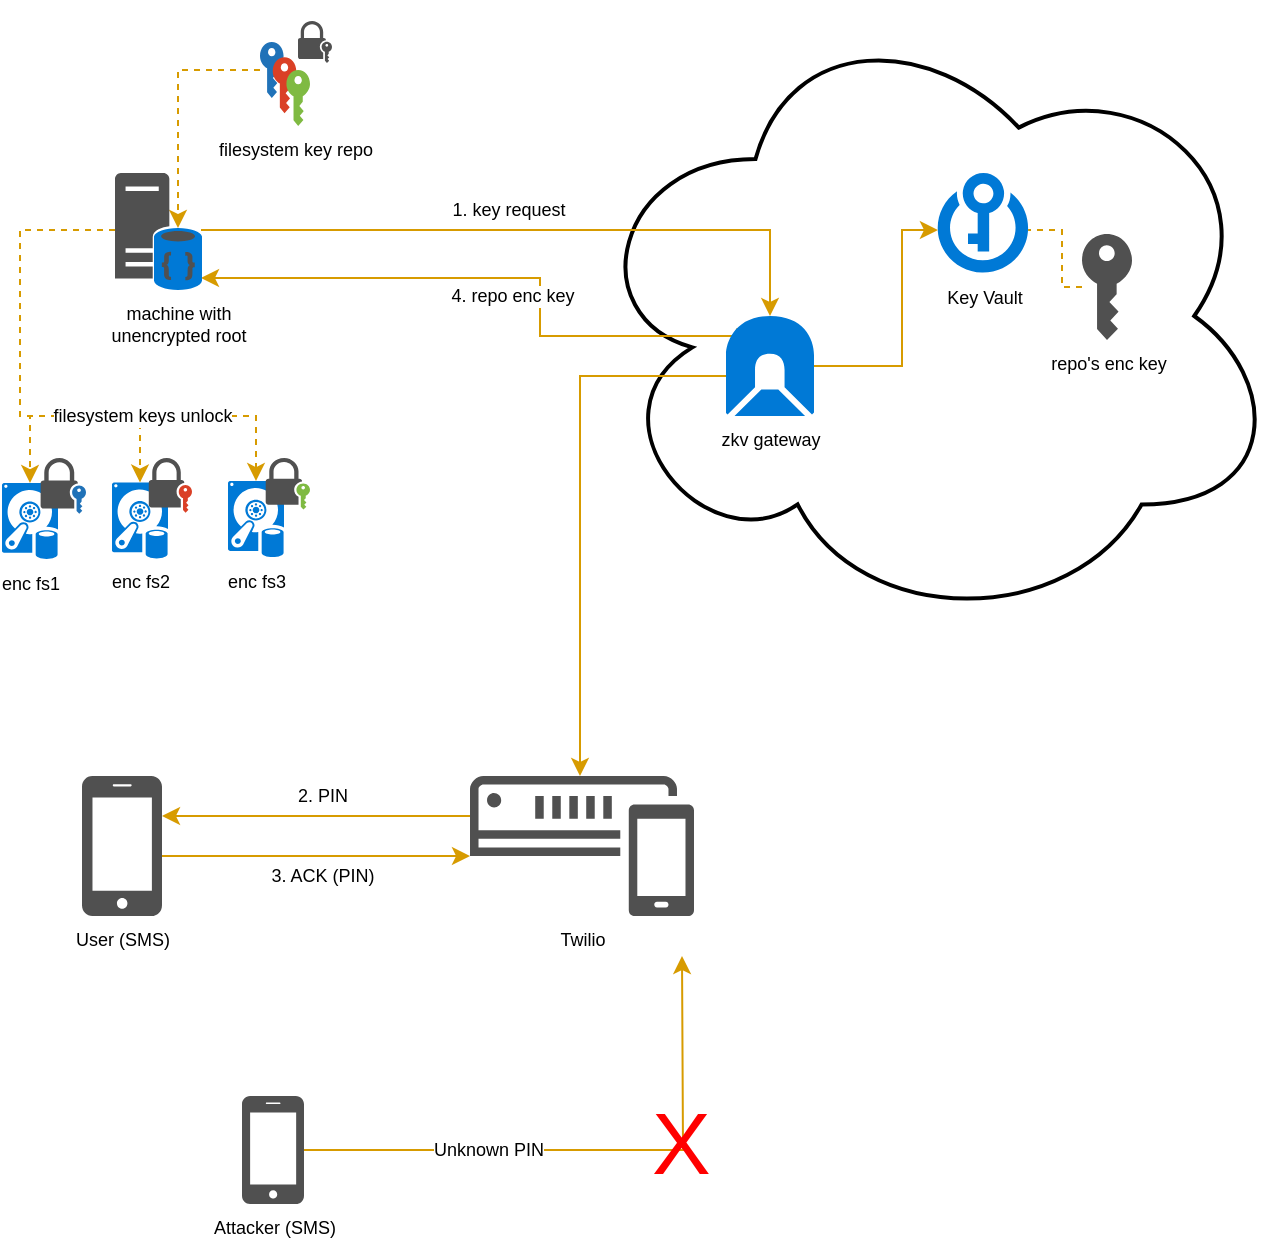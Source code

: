 <mxfile version="10.6.0"><diagram id="X28V9Ycl_qTS0f7XcTBj" name="Page-1"><mxGraphModel dx="1158" dy="699" grid="1" gridSize="10" guides="1" tooltips="1" connect="1" arrows="1" fold="1" page="1" pageScale="1" pageWidth="850" pageHeight="1100" math="0" shadow="0"><root><mxCell id="0"/><mxCell id="1" parent="0"/><mxCell id="f-9wqJFVJlArqQs5C_9P-1" value="" style="ellipse;shape=cloud;strokeWidth=2;fontSize=14;whiteSpace=wrap;html=1;align=center;fillColor=#FFFFFF;" vertex="1" parent="1"><mxGeometry x="409" y="330" width="351" height="314" as="geometry"/></mxCell><mxCell id="f-9wqJFVJlArqQs5C_9P-2" value="" style="group" vertex="1" connectable="0" parent="1"><mxGeometry x="120" y="558" width="40" height="50" as="geometry"/></mxCell><mxCell id="f-9wqJFVJlArqQs5C_9P-3" value="enc fs1" style="shadow=0;dashed=0;html=1;strokeColor=none;fillColor=#0079D6;labelPosition=center;verticalLabelPosition=bottom;verticalAlign=top;align=center;shape=mxgraph.azure.vhd_data_disk;fontSize=9;" vertex="1" parent="f-9wqJFVJlArqQs5C_9P-2"><mxGeometry y="12.509" width="28" height="38" as="geometry"/></mxCell><mxCell id="f-9wqJFVJlArqQs5C_9P-4" value="" style="shadow=0;dashed=0;html=1;strokeColor=none;fillColor=#505050;labelPosition=center;verticalLabelPosition=bottom;verticalAlign=top;outlineConnect=0;align=center;shape=mxgraph.office.security.lock_with_key_security_blue;fontSize=9;" vertex="1" parent="f-9wqJFVJlArqQs5C_9P-2"><mxGeometry x="19.31" width="22.69" height="27.906" as="geometry"/></mxCell><mxCell id="f-9wqJFVJlArqQs5C_9P-5" value="Key Vault" style="shadow=0;dashed=0;html=1;strokeColor=none;labelPosition=center;verticalLabelPosition=bottom;verticalAlign=top;align=center;shape=mxgraph.mscae.cloud.key_vault;fillColor=#0079D6;fontSize=9;" vertex="1" parent="1"><mxGeometry x="586" y="415.5" width="49" height="50" as="geometry"/></mxCell><mxCell id="f-9wqJFVJlArqQs5C_9P-6" style="edgeStyle=orthogonalEdgeStyle;rounded=0;html=1;jettySize=auto;orthogonalLoop=1;fontSize=9;strokeColor=#d79b00;fillColor=#ffe6cc;" edge="1" parent="1" source="f-9wqJFVJlArqQs5C_9P-8" target="f-9wqJFVJlArqQs5C_9P-11"><mxGeometry relative="1" as="geometry"><Array as="points"><mxPoint x="409" y="517"/></Array></mxGeometry></mxCell><mxCell id="f-9wqJFVJlArqQs5C_9P-7" value="4. repo enc key" style="edgeStyle=orthogonalEdgeStyle;rounded=0;html=1;exitX=0.13;exitY=0.12;exitPerimeter=0;jettySize=auto;orthogonalLoop=1;fontSize=9;fontColor=#000000;strokeColor=#d79b00;fillColor=#ffe6cc;" edge="1" parent="1" source="f-9wqJFVJlArqQs5C_9P-8" target="f-9wqJFVJlArqQs5C_9P-39"><mxGeometry x="-0.035" y="9" relative="1" as="geometry"><mxPoint x="269" y="457" as="targetPoint"/><Array as="points"><mxPoint x="389" y="497"/><mxPoint x="389" y="468"/></Array><mxPoint as="offset"/></mxGeometry></mxCell><mxCell id="f-9wqJFVJlArqQs5C_9P-41" style="edgeStyle=orthogonalEdgeStyle;rounded=0;orthogonalLoop=1;jettySize=auto;html=1;entryX=0.04;entryY=0.57;entryDx=0;entryDy=0;entryPerimeter=0;fillColor=#ffe6cc;strokeColor=#d79b00;" edge="1" parent="1" source="f-9wqJFVJlArqQs5C_9P-8" target="f-9wqJFVJlArqQs5C_9P-5"><mxGeometry relative="1" as="geometry"><Array as="points"><mxPoint x="570" y="512"/><mxPoint x="570" y="444"/></Array></mxGeometry></mxCell><mxCell id="f-9wqJFVJlArqQs5C_9P-8" value="zkv gateway" style="shadow=0;dashed=0;html=1;strokeColor=none;labelPosition=center;verticalLabelPosition=bottom;verticalAlign=top;align=center;shape=mxgraph.mscae.cloud.gateway;fillColor=#0079D6;fontSize=9;" vertex="1" parent="1"><mxGeometry x="482" y="487" width="44" height="50" as="geometry"/></mxCell><mxCell id="f-9wqJFVJlArqQs5C_9P-9" style="edgeStyle=orthogonalEdgeStyle;rounded=0;html=1;jettySize=auto;orthogonalLoop=1;fontSize=9;strokeColor=#d79b00;fillColor=#ffe6cc;" edge="1" parent="1" source="f-9wqJFVJlArqQs5C_9P-11" target="f-9wqJFVJlArqQs5C_9P-14"><mxGeometry relative="1" as="geometry"><Array as="points"><mxPoint x="290" y="737"/><mxPoint x="290" y="737"/></Array></mxGeometry></mxCell><mxCell id="f-9wqJFVJlArqQs5C_9P-10" value="2. PIN" style="text;html=1;resizable=0;points=[];align=center;verticalAlign=middle;labelBackgroundColor=#ffffff;fontSize=9;" vertex="1" connectable="0" parent="f-9wqJFVJlArqQs5C_9P-9"><mxGeometry x="-0.091" y="2" relative="1" as="geometry"><mxPoint x="-4" y="-12" as="offset"/></mxGeometry></mxCell><mxCell id="f-9wqJFVJlArqQs5C_9P-11" value="Twilio" style="shadow=0;dashed=0;html=1;strokeColor=none;fillColor=#505050;labelPosition=center;verticalLabelPosition=bottom;verticalAlign=top;outlineConnect=0;align=center;shape=mxgraph.office.communications.sms_gateway;fontSize=9;" vertex="1" parent="1"><mxGeometry x="354" y="717" width="112" height="70" as="geometry"/></mxCell><mxCell id="f-9wqJFVJlArqQs5C_9P-12" style="edgeStyle=orthogonalEdgeStyle;rounded=0;html=1;jettySize=auto;orthogonalLoop=1;fontSize=9;strokeColor=#d79b00;fillColor=#ffe6cc;" edge="1" parent="1" source="f-9wqJFVJlArqQs5C_9P-14" target="f-9wqJFVJlArqQs5C_9P-11"><mxGeometry relative="1" as="geometry"><Array as="points"><mxPoint x="300" y="757"/><mxPoint x="300" y="757"/></Array></mxGeometry></mxCell><mxCell id="f-9wqJFVJlArqQs5C_9P-13" value="3. ACK (PIN)" style="text;html=1;resizable=0;points=[];align=center;verticalAlign=middle;labelBackgroundColor=#ffffff;fontSize=9;" vertex="1" connectable="0" parent="f-9wqJFVJlArqQs5C_9P-12"><mxGeometry x="0.299" y="-32" relative="1" as="geometry"><mxPoint x="-20" y="-22" as="offset"/></mxGeometry></mxCell><mxCell id="f-9wqJFVJlArqQs5C_9P-14" value="User (SMS)" style="shadow=0;dashed=0;html=1;strokeColor=none;fillColor=#505050;labelPosition=center;verticalLabelPosition=bottom;verticalAlign=top;outlineConnect=0;align=center;shape=mxgraph.office.devices.cell_phone_iphone_proportional;fontSize=9;" vertex="1" parent="1"><mxGeometry x="160" y="717" width="40" height="70" as="geometry"/></mxCell><mxCell id="f-9wqJFVJlArqQs5C_9P-15" value="" style="group" vertex="1" connectable="0" parent="1"><mxGeometry x="233" y="558" width="40" height="50" as="geometry"/></mxCell><mxCell id="f-9wqJFVJlArqQs5C_9P-16" value="enc fs3" style="shadow=0;dashed=0;html=1;strokeColor=none;fillColor=#0079D6;labelPosition=center;verticalLabelPosition=bottom;verticalAlign=top;align=center;shape=mxgraph.azure.vhd_data_disk;fontSize=9;" vertex="1" parent="f-9wqJFVJlArqQs5C_9P-15"><mxGeometry y="11.528" width="28" height="38" as="geometry"/></mxCell><mxCell id="f-9wqJFVJlArqQs5C_9P-17" value="" style="shadow=0;dashed=0;html=1;strokeColor=none;fillColor=#505050;labelPosition=center;verticalLabelPosition=bottom;verticalAlign=top;outlineConnect=0;align=center;shape=mxgraph.office.security.lock_with_key_security_green;fontSize=9;" vertex="1" parent="f-9wqJFVJlArqQs5C_9P-15"><mxGeometry x="18.851" width="22.149" height="25.717" as="geometry"/></mxCell><mxCell id="f-9wqJFVJlArqQs5C_9P-18" value="" style="group" vertex="1" connectable="0" parent="1"><mxGeometry x="175" y="558" width="40" height="50" as="geometry"/></mxCell><mxCell id="f-9wqJFVJlArqQs5C_9P-19" value="enc fs2" style="shadow=0;dashed=0;html=1;strokeColor=none;fillColor=#0079D6;labelPosition=center;verticalLabelPosition=bottom;verticalAlign=top;align=center;shape=mxgraph.azure.vhd_data_disk;fontSize=9;" vertex="1" parent="f-9wqJFVJlArqQs5C_9P-18"><mxGeometry y="12.264" width="28" height="38" as="geometry"/></mxCell><mxCell id="f-9wqJFVJlArqQs5C_9P-20" value="" style="shadow=0;dashed=0;html=1;strokeColor=none;fillColor=#505050;labelPosition=center;verticalLabelPosition=bottom;verticalAlign=top;outlineConnect=0;align=center;shape=mxgraph.office.security.lock_with_key_security_orange;fontSize=9;" vertex="1" parent="f-9wqJFVJlArqQs5C_9P-18"><mxGeometry x="18.391" width="21.609" height="27.358" as="geometry"/></mxCell><mxCell id="f-9wqJFVJlArqQs5C_9P-21" style="edgeStyle=orthogonalEdgeStyle;rounded=0;html=1;entryX=0.96;entryY=0.57;entryPerimeter=0;jettySize=auto;orthogonalLoop=1;fontSize=9;dashed=1;fillColor=#ffe6cc;strokeColor=#d79b00;endArrow=none;endFill=0;" edge="1" parent="1" source="f-9wqJFVJlArqQs5C_9P-22" target="f-9wqJFVJlArqQs5C_9P-5"><mxGeometry relative="1" as="geometry"><Array as="points"><mxPoint x="650" y="473"/><mxPoint x="650" y="444"/></Array></mxGeometry></mxCell><mxCell id="f-9wqJFVJlArqQs5C_9P-22" value="repo's enc key" style="shadow=0;dashed=0;html=1;strokeColor=none;fillColor=#505050;labelPosition=center;verticalLabelPosition=bottom;verticalAlign=top;outlineConnect=0;align=center;shape=mxgraph.office.security.key_permissions;fontSize=9;" vertex="1" parent="1"><mxGeometry x="660" y="446" width="25" height="53" as="geometry"/></mxCell><mxCell id="f-9wqJFVJlArqQs5C_9P-23" style="edgeStyle=orthogonalEdgeStyle;rounded=0;html=1;entryX=0.5;entryY=0;entryPerimeter=0;jettySize=auto;orthogonalLoop=1;fontSize=9;fontColor=#000000;strokeColor=#d79b00;fillColor=#ffe6cc;" edge="1" parent="1" source="f-9wqJFVJlArqQs5C_9P-39" target="f-9wqJFVJlArqQs5C_9P-8"><mxGeometry relative="1" as="geometry"><mxPoint x="223.5" y="439" as="sourcePoint"/></mxGeometry></mxCell><mxCell id="f-9wqJFVJlArqQs5C_9P-24" value="1. key request" style="text;html=1;resizable=0;points=[];align=center;verticalAlign=middle;labelBackgroundColor=#ffffff;fontSize=9;fontColor=#000000;" vertex="1" connectable="0" parent="f-9wqJFVJlArqQs5C_9P-23"><mxGeometry x="0.01" y="-6" relative="1" as="geometry"><mxPoint x="-12.5" y="-16.5" as="offset"/></mxGeometry></mxCell><mxCell id="f-9wqJFVJlArqQs5C_9P-25" value="filesystem key repo" style="group;verticalAlign=top;horizontal=1;labelPosition=center;verticalLabelPosition=bottom;align=center;fontSize=9;" vertex="1" connectable="0" parent="1"><mxGeometry x="249" y="350" width="36" height="42" as="geometry"/></mxCell><mxCell id="f-9wqJFVJlArqQs5C_9P-26" value="" style="shadow=0;dashed=0;html=1;strokeColor=none;labelPosition=center;verticalLabelPosition=bottom;verticalAlign=top;outlineConnect=0;align=center;shape=mxgraph.office.security.key_permissions;fillColor=#2072B8;fontSize=9;fontStyle=4" vertex="1" parent="f-9wqJFVJlArqQs5C_9P-25"><mxGeometry width="11.792" height="28" as="geometry"/></mxCell><mxCell id="f-9wqJFVJlArqQs5C_9P-27" value="" style="shadow=0;dashed=0;html=1;strokeColor=none;labelPosition=center;verticalLabelPosition=bottom;verticalAlign=top;outlineConnect=0;align=center;shape=mxgraph.office.security.key_permissions;fillColor=#DA4026;fontSize=9;fontStyle=4" vertex="1" parent="f-9wqJFVJlArqQs5C_9P-25"><mxGeometry x="6.368" y="7.66" width="11.792" height="28" as="geometry"/></mxCell><mxCell id="f-9wqJFVJlArqQs5C_9P-28" value="" style="shadow=0;dashed=0;html=1;strokeColor=none;labelPosition=center;verticalLabelPosition=bottom;verticalAlign=top;outlineConnect=0;align=center;shape=mxgraph.office.security.key_permissions;fillColor=#7FBA42;fontSize=9;fontStyle=4" vertex="1" parent="f-9wqJFVJlArqQs5C_9P-25"><mxGeometry x="13.208" y="14" width="11.792" height="28" as="geometry"/></mxCell><mxCell id="f-9wqJFVJlArqQs5C_9P-29" value="" style="shadow=0;dashed=0;html=1;strokeColor=none;fillColor=#505050;labelPosition=center;verticalLabelPosition=bottom;verticalAlign=top;outlineConnect=0;align=center;shape=mxgraph.office.security.lock_with_key_security;fontSize=9;fontColor=#000000;" vertex="1" parent="f-9wqJFVJlArqQs5C_9P-25"><mxGeometry x="19" y="-10.5" width="17" height="21" as="geometry"/></mxCell><mxCell id="f-9wqJFVJlArqQs5C_9P-30" style="edgeStyle=orthogonalEdgeStyle;rounded=0;html=1;jettySize=auto;orthogonalLoop=1;fontSize=9;strokeColor=#d79b00;fillColor=#ffe6cc;" edge="1" parent="1" source="f-9wqJFVJlArqQs5C_9P-32"><mxGeometry relative="1" as="geometry"><mxPoint x="460" y="807" as="targetPoint"/></mxGeometry></mxCell><mxCell id="f-9wqJFVJlArqQs5C_9P-31" value="Unknown PIN" style="text;html=1;resizable=0;points=[];align=center;verticalAlign=middle;labelBackgroundColor=#ffffff;fontSize=9;fontColor=#000000;" vertex="1" connectable="0" parent="f-9wqJFVJlArqQs5C_9P-30"><mxGeometry x="-0.363" relative="1" as="geometry"><mxPoint as="offset"/></mxGeometry></mxCell><mxCell id="f-9wqJFVJlArqQs5C_9P-32" value="Attacker (SMS)" style="shadow=0;dashed=0;html=1;strokeColor=none;fillColor=#505050;labelPosition=center;verticalLabelPosition=bottom;verticalAlign=top;outlineConnect=0;align=center;shape=mxgraph.office.devices.cell_phone_iphone_proportional;fontSize=9;" vertex="1" parent="1"><mxGeometry x="240" y="877" width="31" height="54" as="geometry"/></mxCell><mxCell id="f-9wqJFVJlArqQs5C_9P-33" value="X" style="text;html=1;resizable=0;points=[];autosize=1;align=left;verticalAlign=top;spacingTop=-4;fontSize=44;fontColor=#FF0000;" vertex="1" parent="1"><mxGeometry x="443" y="872" width="40" height="50" as="geometry"/></mxCell><mxCell id="f-9wqJFVJlArqQs5C_9P-34" style="edgeStyle=orthogonalEdgeStyle;rounded=0;html=1;entryX=0.5;entryY=0;entryPerimeter=0;dashed=1;jettySize=auto;orthogonalLoop=1;fontSize=9;fontColor=#000000;fillColor=#ffe6cc;strokeColor=#d79b00;" edge="1" parent="1" source="f-9wqJFVJlArqQs5C_9P-26" target="f-9wqJFVJlArqQs5C_9P-40"><mxGeometry relative="1" as="geometry"/></mxCell><mxCell id="f-9wqJFVJlArqQs5C_9P-35" style="edgeStyle=orthogonalEdgeStyle;rounded=0;html=1;entryX=0.5;entryY=0;entryPerimeter=0;dashed=1;jettySize=auto;orthogonalLoop=1;fontSize=9;fontColor=#000000;fillColor=#ffe6cc;strokeColor=#d79b00;" edge="1" parent="1" source="f-9wqJFVJlArqQs5C_9P-39" target="f-9wqJFVJlArqQs5C_9P-3"><mxGeometry relative="1" as="geometry"><Array as="points"><mxPoint x="129" y="444"/><mxPoint x="129" y="537"/><mxPoint x="134" y="537"/></Array></mxGeometry></mxCell><mxCell id="f-9wqJFVJlArqQs5C_9P-36" style="edgeStyle=orthogonalEdgeStyle;rounded=0;html=1;entryX=0.5;entryY=0;entryPerimeter=0;dashed=1;jettySize=auto;orthogonalLoop=1;fontSize=9;fontColor=#000000;fillColor=#ffe6cc;strokeColor=#d79b00;" edge="1" parent="1" source="f-9wqJFVJlArqQs5C_9P-39" target="f-9wqJFVJlArqQs5C_9P-19"><mxGeometry relative="1" as="geometry"><Array as="points"><mxPoint x="129" y="444"/><mxPoint x="129" y="537"/><mxPoint x="189" y="537"/></Array></mxGeometry></mxCell><mxCell id="f-9wqJFVJlArqQs5C_9P-37" style="edgeStyle=orthogonalEdgeStyle;rounded=0;html=1;entryX=0.5;entryY=0;entryPerimeter=0;dashed=1;jettySize=auto;orthogonalLoop=1;fontSize=9;fontColor=#000000;fillColor=#ffe6cc;strokeColor=#d79b00;" edge="1" parent="1" source="f-9wqJFVJlArqQs5C_9P-39" target="f-9wqJFVJlArqQs5C_9P-16"><mxGeometry relative="1" as="geometry"><Array as="points"><mxPoint x="129" y="444"/><mxPoint x="129" y="537"/><mxPoint x="247" y="537"/></Array></mxGeometry></mxCell><mxCell id="f-9wqJFVJlArqQs5C_9P-38" value="filesystem keys unlock&lt;br&gt;" style="text;html=1;resizable=0;points=[];align=center;verticalAlign=middle;labelBackgroundColor=#ffffff;fontSize=9;fontColor=#000000;" vertex="1" connectable="0" parent="f-9wqJFVJlArqQs5C_9P-37"><mxGeometry x="0.136" y="-4" relative="1" as="geometry"><mxPoint x="35.5" y="-4" as="offset"/></mxGeometry></mxCell><mxCell id="f-9wqJFVJlArqQs5C_9P-39" value="" style="shadow=0;dashed=0;html=1;strokeColor=none;fillColor=#505050;labelPosition=center;verticalLabelPosition=bottom;verticalAlign=top;outlineConnect=0;align=center;shape=mxgraph.office.databases.database_server;fontSize=9;fontColor=#000000;" vertex="1" parent="1"><mxGeometry x="176.5" y="415.5" width="43" height="57" as="geometry"/></mxCell><mxCell id="f-9wqJFVJlArqQs5C_9P-40" value="machine with&lt;br&gt;unencrypted root" style="shadow=0;dashed=0;html=1;strokeColor=none;labelPosition=center;verticalLabelPosition=bottom;verticalAlign=top;align=center;shape=mxgraph.mscae.cloud.documentdb;fillColor=#0079D6;fontSize=9;" vertex="1" parent="1"><mxGeometry x="196" y="443" width="24" height="31" as="geometry"/></mxCell></root></mxGraphModel></diagram></mxfile>